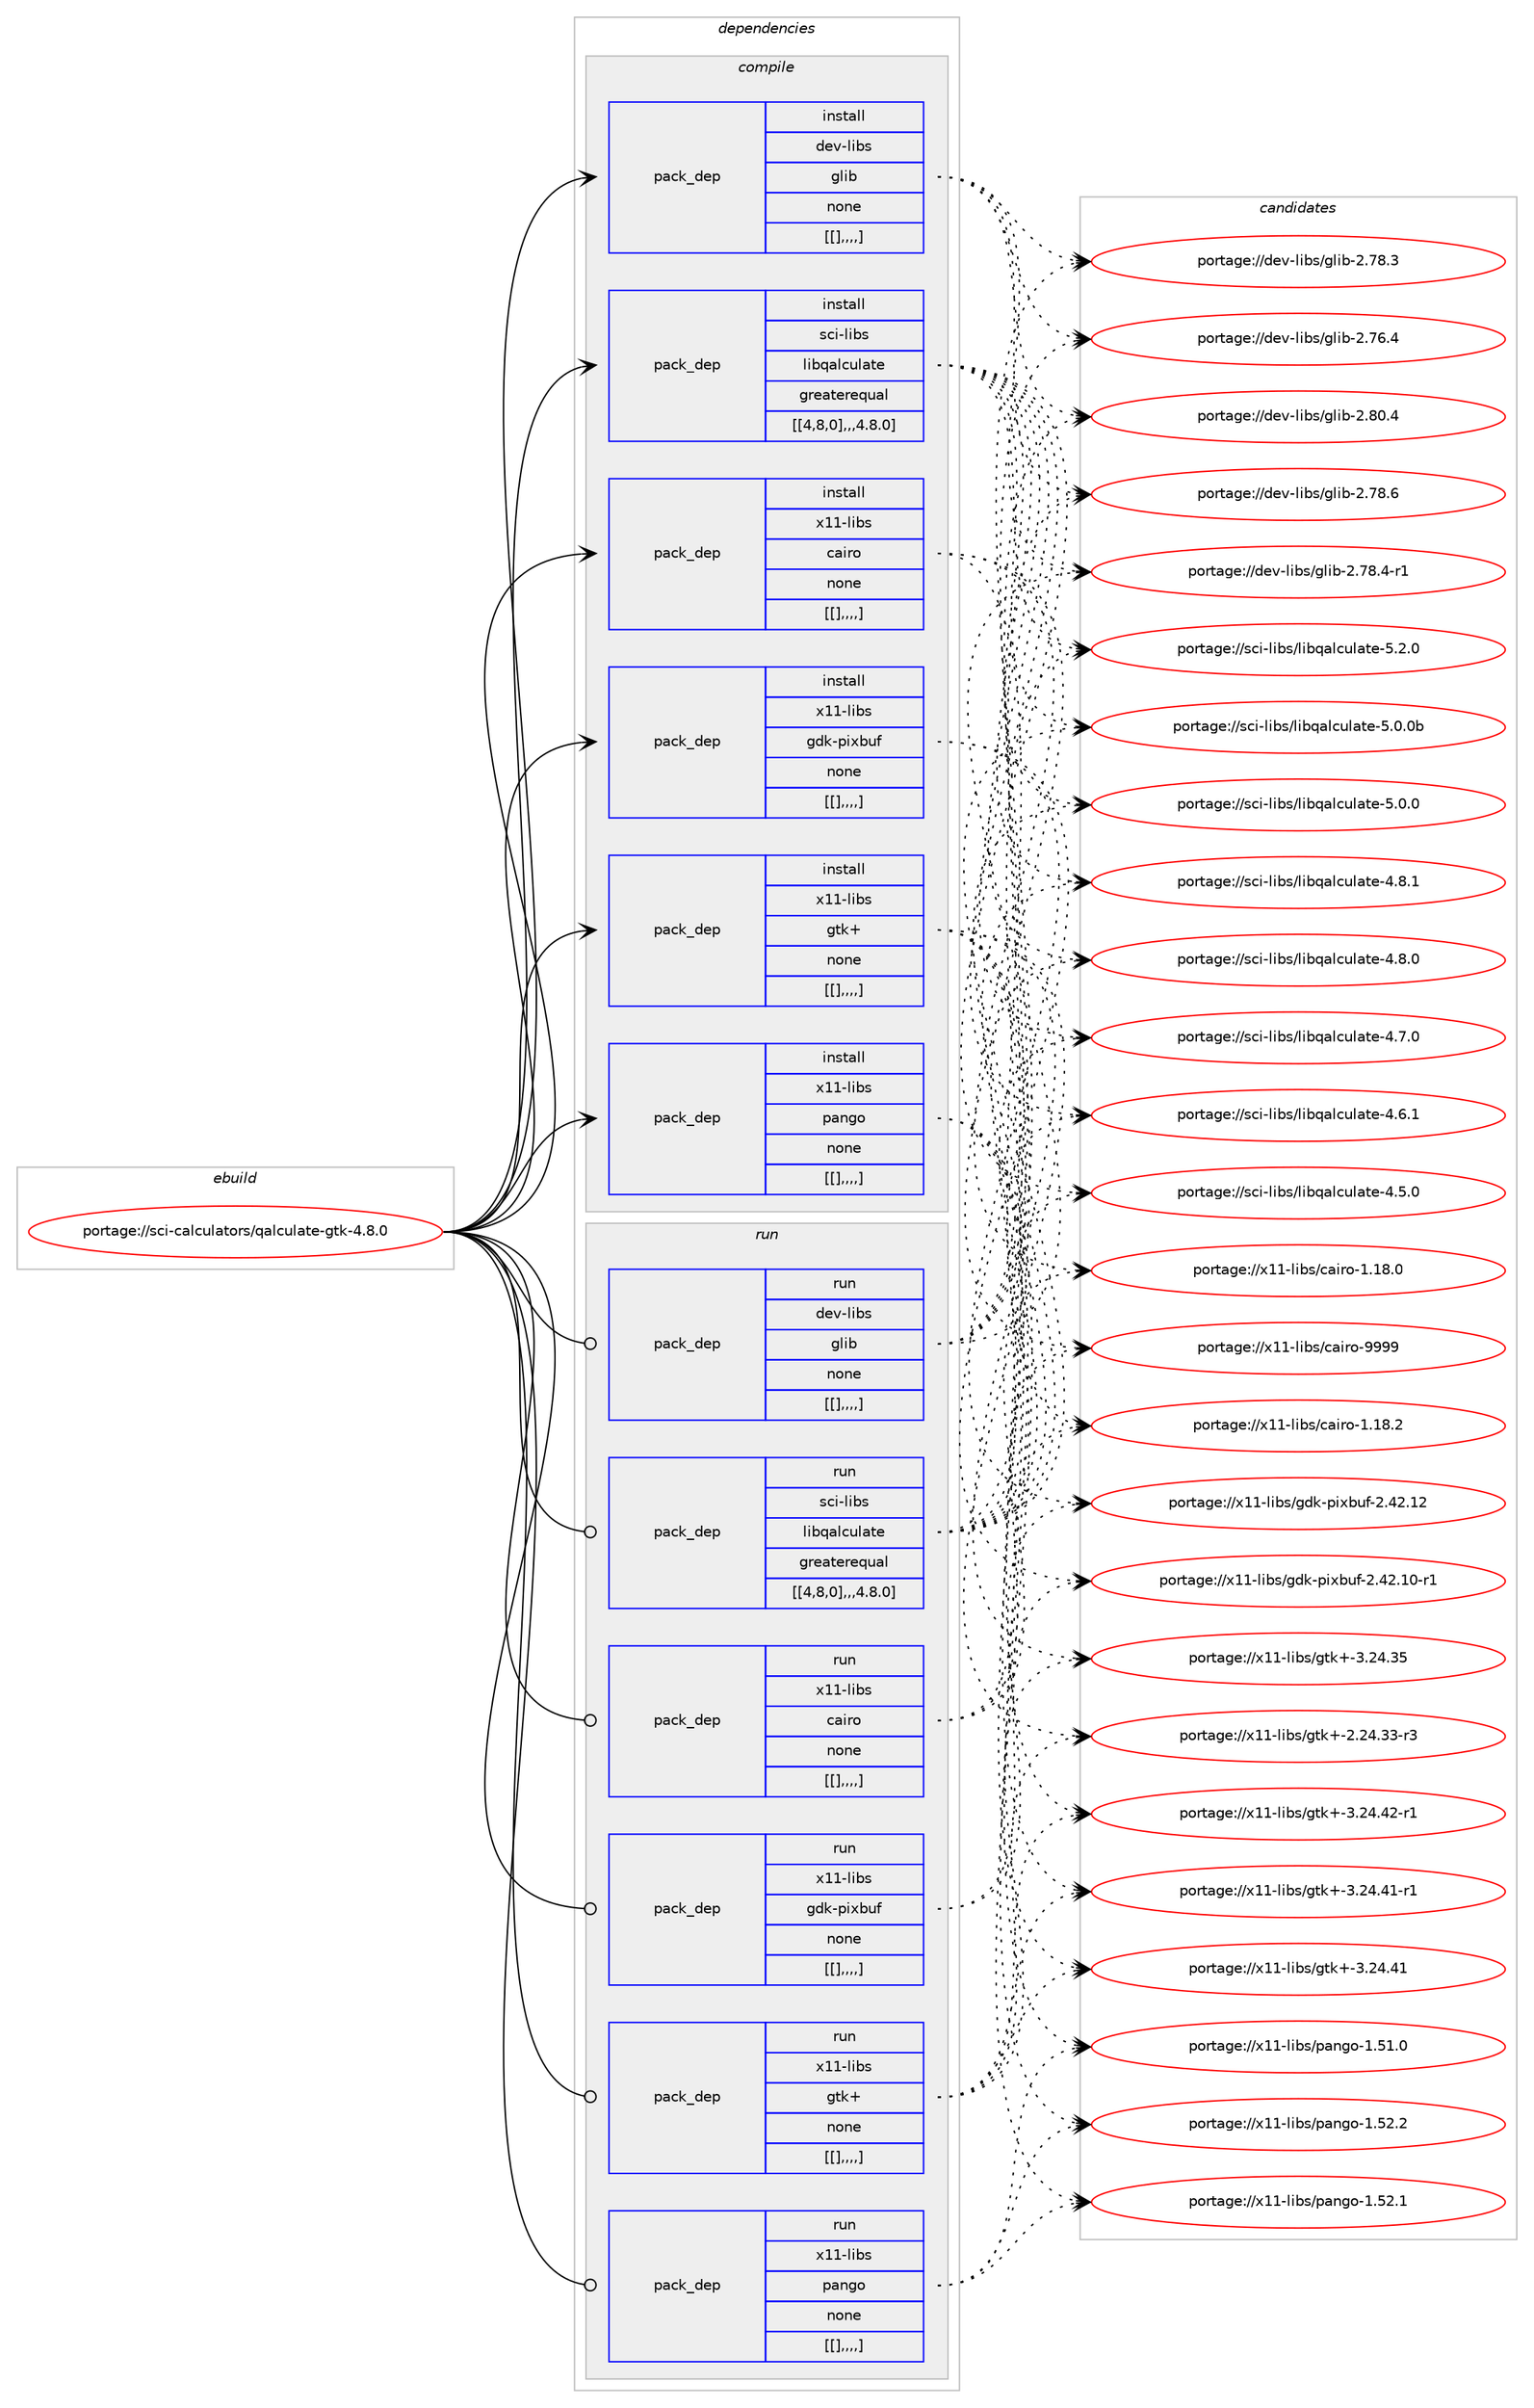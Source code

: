 digraph prolog {

# *************
# Graph options
# *************

newrank=true;
concentrate=true;
compound=true;
graph [rankdir=LR,fontname=Helvetica,fontsize=10,ranksep=1.5];#, ranksep=2.5, nodesep=0.2];
edge  [arrowhead=vee];
node  [fontname=Helvetica,fontsize=10];

# **********
# The ebuild
# **********

subgraph cluster_leftcol {
color=gray;
label=<<i>ebuild</i>>;
id [label="portage://sci-calculators/qalculate-gtk-4.8.0", color=red, width=4, href="../sci-calculators/qalculate-gtk-4.8.0.svg"];
}

# ****************
# The dependencies
# ****************

subgraph cluster_midcol {
color=gray;
label=<<i>dependencies</i>>;
subgraph cluster_compile {
fillcolor="#eeeeee";
style=filled;
label=<<i>compile</i>>;
subgraph pack298348 {
dependency409226 [label=<<TABLE BORDER="0" CELLBORDER="1" CELLSPACING="0" CELLPADDING="4" WIDTH="220"><TR><TD ROWSPAN="6" CELLPADDING="30">pack_dep</TD></TR><TR><TD WIDTH="110">install</TD></TR><TR><TD>dev-libs</TD></TR><TR><TD>glib</TD></TR><TR><TD>none</TD></TR><TR><TD>[[],,,,]</TD></TR></TABLE>>, shape=none, color=blue];
}
id:e -> dependency409226:w [weight=20,style="solid",arrowhead="vee"];
subgraph pack298349 {
dependency409227 [label=<<TABLE BORDER="0" CELLBORDER="1" CELLSPACING="0" CELLPADDING="4" WIDTH="220"><TR><TD ROWSPAN="6" CELLPADDING="30">pack_dep</TD></TR><TR><TD WIDTH="110">install</TD></TR><TR><TD>sci-libs</TD></TR><TR><TD>libqalculate</TD></TR><TR><TD>greaterequal</TD></TR><TR><TD>[[4,8,0],,,4.8.0]</TD></TR></TABLE>>, shape=none, color=blue];
}
id:e -> dependency409227:w [weight=20,style="solid",arrowhead="vee"];
subgraph pack298350 {
dependency409228 [label=<<TABLE BORDER="0" CELLBORDER="1" CELLSPACING="0" CELLPADDING="4" WIDTH="220"><TR><TD ROWSPAN="6" CELLPADDING="30">pack_dep</TD></TR><TR><TD WIDTH="110">install</TD></TR><TR><TD>x11-libs</TD></TR><TR><TD>cairo</TD></TR><TR><TD>none</TD></TR><TR><TD>[[],,,,]</TD></TR></TABLE>>, shape=none, color=blue];
}
id:e -> dependency409228:w [weight=20,style="solid",arrowhead="vee"];
subgraph pack298351 {
dependency409229 [label=<<TABLE BORDER="0" CELLBORDER="1" CELLSPACING="0" CELLPADDING="4" WIDTH="220"><TR><TD ROWSPAN="6" CELLPADDING="30">pack_dep</TD></TR><TR><TD WIDTH="110">install</TD></TR><TR><TD>x11-libs</TD></TR><TR><TD>gdk-pixbuf</TD></TR><TR><TD>none</TD></TR><TR><TD>[[],,,,]</TD></TR></TABLE>>, shape=none, color=blue];
}
id:e -> dependency409229:w [weight=20,style="solid",arrowhead="vee"];
subgraph pack298352 {
dependency409230 [label=<<TABLE BORDER="0" CELLBORDER="1" CELLSPACING="0" CELLPADDING="4" WIDTH="220"><TR><TD ROWSPAN="6" CELLPADDING="30">pack_dep</TD></TR><TR><TD WIDTH="110">install</TD></TR><TR><TD>x11-libs</TD></TR><TR><TD>gtk+</TD></TR><TR><TD>none</TD></TR><TR><TD>[[],,,,]</TD></TR></TABLE>>, shape=none, color=blue];
}
id:e -> dependency409230:w [weight=20,style="solid",arrowhead="vee"];
subgraph pack298353 {
dependency409231 [label=<<TABLE BORDER="0" CELLBORDER="1" CELLSPACING="0" CELLPADDING="4" WIDTH="220"><TR><TD ROWSPAN="6" CELLPADDING="30">pack_dep</TD></TR><TR><TD WIDTH="110">install</TD></TR><TR><TD>x11-libs</TD></TR><TR><TD>pango</TD></TR><TR><TD>none</TD></TR><TR><TD>[[],,,,]</TD></TR></TABLE>>, shape=none, color=blue];
}
id:e -> dependency409231:w [weight=20,style="solid",arrowhead="vee"];
}
subgraph cluster_compileandrun {
fillcolor="#eeeeee";
style=filled;
label=<<i>compile and run</i>>;
}
subgraph cluster_run {
fillcolor="#eeeeee";
style=filled;
label=<<i>run</i>>;
subgraph pack298354 {
dependency409232 [label=<<TABLE BORDER="0" CELLBORDER="1" CELLSPACING="0" CELLPADDING="4" WIDTH="220"><TR><TD ROWSPAN="6" CELLPADDING="30">pack_dep</TD></TR><TR><TD WIDTH="110">run</TD></TR><TR><TD>dev-libs</TD></TR><TR><TD>glib</TD></TR><TR><TD>none</TD></TR><TR><TD>[[],,,,]</TD></TR></TABLE>>, shape=none, color=blue];
}
id:e -> dependency409232:w [weight=20,style="solid",arrowhead="odot"];
subgraph pack298355 {
dependency409233 [label=<<TABLE BORDER="0" CELLBORDER="1" CELLSPACING="0" CELLPADDING="4" WIDTH="220"><TR><TD ROWSPAN="6" CELLPADDING="30">pack_dep</TD></TR><TR><TD WIDTH="110">run</TD></TR><TR><TD>sci-libs</TD></TR><TR><TD>libqalculate</TD></TR><TR><TD>greaterequal</TD></TR><TR><TD>[[4,8,0],,,4.8.0]</TD></TR></TABLE>>, shape=none, color=blue];
}
id:e -> dependency409233:w [weight=20,style="solid",arrowhead="odot"];
subgraph pack298356 {
dependency409234 [label=<<TABLE BORDER="0" CELLBORDER="1" CELLSPACING="0" CELLPADDING="4" WIDTH="220"><TR><TD ROWSPAN="6" CELLPADDING="30">pack_dep</TD></TR><TR><TD WIDTH="110">run</TD></TR><TR><TD>x11-libs</TD></TR><TR><TD>cairo</TD></TR><TR><TD>none</TD></TR><TR><TD>[[],,,,]</TD></TR></TABLE>>, shape=none, color=blue];
}
id:e -> dependency409234:w [weight=20,style="solid",arrowhead="odot"];
subgraph pack298357 {
dependency409235 [label=<<TABLE BORDER="0" CELLBORDER="1" CELLSPACING="0" CELLPADDING="4" WIDTH="220"><TR><TD ROWSPAN="6" CELLPADDING="30">pack_dep</TD></TR><TR><TD WIDTH="110">run</TD></TR><TR><TD>x11-libs</TD></TR><TR><TD>gdk-pixbuf</TD></TR><TR><TD>none</TD></TR><TR><TD>[[],,,,]</TD></TR></TABLE>>, shape=none, color=blue];
}
id:e -> dependency409235:w [weight=20,style="solid",arrowhead="odot"];
subgraph pack298358 {
dependency409236 [label=<<TABLE BORDER="0" CELLBORDER="1" CELLSPACING="0" CELLPADDING="4" WIDTH="220"><TR><TD ROWSPAN="6" CELLPADDING="30">pack_dep</TD></TR><TR><TD WIDTH="110">run</TD></TR><TR><TD>x11-libs</TD></TR><TR><TD>gtk+</TD></TR><TR><TD>none</TD></TR><TR><TD>[[],,,,]</TD></TR></TABLE>>, shape=none, color=blue];
}
id:e -> dependency409236:w [weight=20,style="solid",arrowhead="odot"];
subgraph pack298359 {
dependency409237 [label=<<TABLE BORDER="0" CELLBORDER="1" CELLSPACING="0" CELLPADDING="4" WIDTH="220"><TR><TD ROWSPAN="6" CELLPADDING="30">pack_dep</TD></TR><TR><TD WIDTH="110">run</TD></TR><TR><TD>x11-libs</TD></TR><TR><TD>pango</TD></TR><TR><TD>none</TD></TR><TR><TD>[[],,,,]</TD></TR></TABLE>>, shape=none, color=blue];
}
id:e -> dependency409237:w [weight=20,style="solid",arrowhead="odot"];
}
}

# **************
# The candidates
# **************

subgraph cluster_choices {
rank=same;
color=gray;
label=<<i>candidates</i>>;

subgraph choice298348 {
color=black;
nodesep=1;
choice1001011184510810598115471031081059845504656484652 [label="portage://dev-libs/glib-2.80.4", color=red, width=4,href="../dev-libs/glib-2.80.4.svg"];
choice1001011184510810598115471031081059845504655564654 [label="portage://dev-libs/glib-2.78.6", color=red, width=4,href="../dev-libs/glib-2.78.6.svg"];
choice10010111845108105981154710310810598455046555646524511449 [label="portage://dev-libs/glib-2.78.4-r1", color=red, width=4,href="../dev-libs/glib-2.78.4-r1.svg"];
choice1001011184510810598115471031081059845504655564651 [label="portage://dev-libs/glib-2.78.3", color=red, width=4,href="../dev-libs/glib-2.78.3.svg"];
choice1001011184510810598115471031081059845504655544652 [label="portage://dev-libs/glib-2.76.4", color=red, width=4,href="../dev-libs/glib-2.76.4.svg"];
dependency409226:e -> choice1001011184510810598115471031081059845504656484652:w [style=dotted,weight="100"];
dependency409226:e -> choice1001011184510810598115471031081059845504655564654:w [style=dotted,weight="100"];
dependency409226:e -> choice10010111845108105981154710310810598455046555646524511449:w [style=dotted,weight="100"];
dependency409226:e -> choice1001011184510810598115471031081059845504655564651:w [style=dotted,weight="100"];
dependency409226:e -> choice1001011184510810598115471031081059845504655544652:w [style=dotted,weight="100"];
}
subgraph choice298349 {
color=black;
nodesep=1;
choice1159910545108105981154710810598113971089911710897116101455346504648 [label="portage://sci-libs/libqalculate-5.2.0", color=red, width=4,href="../sci-libs/libqalculate-5.2.0.svg"];
choice115991054510810598115471081059811397108991171089711610145534648464898 [label="portage://sci-libs/libqalculate-5.0.0b", color=red, width=4,href="../sci-libs/libqalculate-5.0.0b.svg"];
choice1159910545108105981154710810598113971089911710897116101455346484648 [label="portage://sci-libs/libqalculate-5.0.0", color=red, width=4,href="../sci-libs/libqalculate-5.0.0.svg"];
choice1159910545108105981154710810598113971089911710897116101455246564649 [label="portage://sci-libs/libqalculate-4.8.1", color=red, width=4,href="../sci-libs/libqalculate-4.8.1.svg"];
choice1159910545108105981154710810598113971089911710897116101455246564648 [label="portage://sci-libs/libqalculate-4.8.0", color=red, width=4,href="../sci-libs/libqalculate-4.8.0.svg"];
choice1159910545108105981154710810598113971089911710897116101455246554648 [label="portage://sci-libs/libqalculate-4.7.0", color=red, width=4,href="../sci-libs/libqalculate-4.7.0.svg"];
choice1159910545108105981154710810598113971089911710897116101455246544649 [label="portage://sci-libs/libqalculate-4.6.1", color=red, width=4,href="../sci-libs/libqalculate-4.6.1.svg"];
choice1159910545108105981154710810598113971089911710897116101455246534648 [label="portage://sci-libs/libqalculate-4.5.0", color=red, width=4,href="../sci-libs/libqalculate-4.5.0.svg"];
dependency409227:e -> choice1159910545108105981154710810598113971089911710897116101455346504648:w [style=dotted,weight="100"];
dependency409227:e -> choice115991054510810598115471081059811397108991171089711610145534648464898:w [style=dotted,weight="100"];
dependency409227:e -> choice1159910545108105981154710810598113971089911710897116101455346484648:w [style=dotted,weight="100"];
dependency409227:e -> choice1159910545108105981154710810598113971089911710897116101455246564649:w [style=dotted,weight="100"];
dependency409227:e -> choice1159910545108105981154710810598113971089911710897116101455246564648:w [style=dotted,weight="100"];
dependency409227:e -> choice1159910545108105981154710810598113971089911710897116101455246554648:w [style=dotted,weight="100"];
dependency409227:e -> choice1159910545108105981154710810598113971089911710897116101455246544649:w [style=dotted,weight="100"];
dependency409227:e -> choice1159910545108105981154710810598113971089911710897116101455246534648:w [style=dotted,weight="100"];
}
subgraph choice298350 {
color=black;
nodesep=1;
choice120494945108105981154799971051141114557575757 [label="portage://x11-libs/cairo-9999", color=red, width=4,href="../x11-libs/cairo-9999.svg"];
choice1204949451081059811547999710511411145494649564650 [label="portage://x11-libs/cairo-1.18.2", color=red, width=4,href="../x11-libs/cairo-1.18.2.svg"];
choice1204949451081059811547999710511411145494649564648 [label="portage://x11-libs/cairo-1.18.0", color=red, width=4,href="../x11-libs/cairo-1.18.0.svg"];
dependency409228:e -> choice120494945108105981154799971051141114557575757:w [style=dotted,weight="100"];
dependency409228:e -> choice1204949451081059811547999710511411145494649564650:w [style=dotted,weight="100"];
dependency409228:e -> choice1204949451081059811547999710511411145494649564648:w [style=dotted,weight="100"];
}
subgraph choice298351 {
color=black;
nodesep=1;
choice120494945108105981154710310010745112105120981171024550465250464950 [label="portage://x11-libs/gdk-pixbuf-2.42.12", color=red, width=4,href="../x11-libs/gdk-pixbuf-2.42.12.svg"];
choice1204949451081059811547103100107451121051209811710245504652504649484511449 [label="portage://x11-libs/gdk-pixbuf-2.42.10-r1", color=red, width=4,href="../x11-libs/gdk-pixbuf-2.42.10-r1.svg"];
dependency409229:e -> choice120494945108105981154710310010745112105120981171024550465250464950:w [style=dotted,weight="100"];
dependency409229:e -> choice1204949451081059811547103100107451121051209811710245504652504649484511449:w [style=dotted,weight="100"];
}
subgraph choice298352 {
color=black;
nodesep=1;
choice12049494510810598115471031161074345514650524652504511449 [label="portage://x11-libs/gtk+-3.24.42-r1", color=red, width=4,href="../x11-libs/gtk+-3.24.42-r1.svg"];
choice12049494510810598115471031161074345514650524652494511449 [label="portage://x11-libs/gtk+-3.24.41-r1", color=red, width=4,href="../x11-libs/gtk+-3.24.41-r1.svg"];
choice1204949451081059811547103116107434551465052465249 [label="portage://x11-libs/gtk+-3.24.41", color=red, width=4,href="../x11-libs/gtk+-3.24.41.svg"];
choice1204949451081059811547103116107434551465052465153 [label="portage://x11-libs/gtk+-3.24.35", color=red, width=4,href="../x11-libs/gtk+-3.24.35.svg"];
choice12049494510810598115471031161074345504650524651514511451 [label="portage://x11-libs/gtk+-2.24.33-r3", color=red, width=4,href="../x11-libs/gtk+-2.24.33-r3.svg"];
dependency409230:e -> choice12049494510810598115471031161074345514650524652504511449:w [style=dotted,weight="100"];
dependency409230:e -> choice12049494510810598115471031161074345514650524652494511449:w [style=dotted,weight="100"];
dependency409230:e -> choice1204949451081059811547103116107434551465052465249:w [style=dotted,weight="100"];
dependency409230:e -> choice1204949451081059811547103116107434551465052465153:w [style=dotted,weight="100"];
dependency409230:e -> choice12049494510810598115471031161074345504650524651514511451:w [style=dotted,weight="100"];
}
subgraph choice298353 {
color=black;
nodesep=1;
choice12049494510810598115471129711010311145494653504650 [label="portage://x11-libs/pango-1.52.2", color=red, width=4,href="../x11-libs/pango-1.52.2.svg"];
choice12049494510810598115471129711010311145494653504649 [label="portage://x11-libs/pango-1.52.1", color=red, width=4,href="../x11-libs/pango-1.52.1.svg"];
choice12049494510810598115471129711010311145494653494648 [label="portage://x11-libs/pango-1.51.0", color=red, width=4,href="../x11-libs/pango-1.51.0.svg"];
dependency409231:e -> choice12049494510810598115471129711010311145494653504650:w [style=dotted,weight="100"];
dependency409231:e -> choice12049494510810598115471129711010311145494653504649:w [style=dotted,weight="100"];
dependency409231:e -> choice12049494510810598115471129711010311145494653494648:w [style=dotted,weight="100"];
}
subgraph choice298354 {
color=black;
nodesep=1;
choice1001011184510810598115471031081059845504656484652 [label="portage://dev-libs/glib-2.80.4", color=red, width=4,href="../dev-libs/glib-2.80.4.svg"];
choice1001011184510810598115471031081059845504655564654 [label="portage://dev-libs/glib-2.78.6", color=red, width=4,href="../dev-libs/glib-2.78.6.svg"];
choice10010111845108105981154710310810598455046555646524511449 [label="portage://dev-libs/glib-2.78.4-r1", color=red, width=4,href="../dev-libs/glib-2.78.4-r1.svg"];
choice1001011184510810598115471031081059845504655564651 [label="portage://dev-libs/glib-2.78.3", color=red, width=4,href="../dev-libs/glib-2.78.3.svg"];
choice1001011184510810598115471031081059845504655544652 [label="portage://dev-libs/glib-2.76.4", color=red, width=4,href="../dev-libs/glib-2.76.4.svg"];
dependency409232:e -> choice1001011184510810598115471031081059845504656484652:w [style=dotted,weight="100"];
dependency409232:e -> choice1001011184510810598115471031081059845504655564654:w [style=dotted,weight="100"];
dependency409232:e -> choice10010111845108105981154710310810598455046555646524511449:w [style=dotted,weight="100"];
dependency409232:e -> choice1001011184510810598115471031081059845504655564651:w [style=dotted,weight="100"];
dependency409232:e -> choice1001011184510810598115471031081059845504655544652:w [style=dotted,weight="100"];
}
subgraph choice298355 {
color=black;
nodesep=1;
choice1159910545108105981154710810598113971089911710897116101455346504648 [label="portage://sci-libs/libqalculate-5.2.0", color=red, width=4,href="../sci-libs/libqalculate-5.2.0.svg"];
choice115991054510810598115471081059811397108991171089711610145534648464898 [label="portage://sci-libs/libqalculate-5.0.0b", color=red, width=4,href="../sci-libs/libqalculate-5.0.0b.svg"];
choice1159910545108105981154710810598113971089911710897116101455346484648 [label="portage://sci-libs/libqalculate-5.0.0", color=red, width=4,href="../sci-libs/libqalculate-5.0.0.svg"];
choice1159910545108105981154710810598113971089911710897116101455246564649 [label="portage://sci-libs/libqalculate-4.8.1", color=red, width=4,href="../sci-libs/libqalculate-4.8.1.svg"];
choice1159910545108105981154710810598113971089911710897116101455246564648 [label="portage://sci-libs/libqalculate-4.8.0", color=red, width=4,href="../sci-libs/libqalculate-4.8.0.svg"];
choice1159910545108105981154710810598113971089911710897116101455246554648 [label="portage://sci-libs/libqalculate-4.7.0", color=red, width=4,href="../sci-libs/libqalculate-4.7.0.svg"];
choice1159910545108105981154710810598113971089911710897116101455246544649 [label="portage://sci-libs/libqalculate-4.6.1", color=red, width=4,href="../sci-libs/libqalculate-4.6.1.svg"];
choice1159910545108105981154710810598113971089911710897116101455246534648 [label="portage://sci-libs/libqalculate-4.5.0", color=red, width=4,href="../sci-libs/libqalculate-4.5.0.svg"];
dependency409233:e -> choice1159910545108105981154710810598113971089911710897116101455346504648:w [style=dotted,weight="100"];
dependency409233:e -> choice115991054510810598115471081059811397108991171089711610145534648464898:w [style=dotted,weight="100"];
dependency409233:e -> choice1159910545108105981154710810598113971089911710897116101455346484648:w [style=dotted,weight="100"];
dependency409233:e -> choice1159910545108105981154710810598113971089911710897116101455246564649:w [style=dotted,weight="100"];
dependency409233:e -> choice1159910545108105981154710810598113971089911710897116101455246564648:w [style=dotted,weight="100"];
dependency409233:e -> choice1159910545108105981154710810598113971089911710897116101455246554648:w [style=dotted,weight="100"];
dependency409233:e -> choice1159910545108105981154710810598113971089911710897116101455246544649:w [style=dotted,weight="100"];
dependency409233:e -> choice1159910545108105981154710810598113971089911710897116101455246534648:w [style=dotted,weight="100"];
}
subgraph choice298356 {
color=black;
nodesep=1;
choice120494945108105981154799971051141114557575757 [label="portage://x11-libs/cairo-9999", color=red, width=4,href="../x11-libs/cairo-9999.svg"];
choice1204949451081059811547999710511411145494649564650 [label="portage://x11-libs/cairo-1.18.2", color=red, width=4,href="../x11-libs/cairo-1.18.2.svg"];
choice1204949451081059811547999710511411145494649564648 [label="portage://x11-libs/cairo-1.18.0", color=red, width=4,href="../x11-libs/cairo-1.18.0.svg"];
dependency409234:e -> choice120494945108105981154799971051141114557575757:w [style=dotted,weight="100"];
dependency409234:e -> choice1204949451081059811547999710511411145494649564650:w [style=dotted,weight="100"];
dependency409234:e -> choice1204949451081059811547999710511411145494649564648:w [style=dotted,weight="100"];
}
subgraph choice298357 {
color=black;
nodesep=1;
choice120494945108105981154710310010745112105120981171024550465250464950 [label="portage://x11-libs/gdk-pixbuf-2.42.12", color=red, width=4,href="../x11-libs/gdk-pixbuf-2.42.12.svg"];
choice1204949451081059811547103100107451121051209811710245504652504649484511449 [label="portage://x11-libs/gdk-pixbuf-2.42.10-r1", color=red, width=4,href="../x11-libs/gdk-pixbuf-2.42.10-r1.svg"];
dependency409235:e -> choice120494945108105981154710310010745112105120981171024550465250464950:w [style=dotted,weight="100"];
dependency409235:e -> choice1204949451081059811547103100107451121051209811710245504652504649484511449:w [style=dotted,weight="100"];
}
subgraph choice298358 {
color=black;
nodesep=1;
choice12049494510810598115471031161074345514650524652504511449 [label="portage://x11-libs/gtk+-3.24.42-r1", color=red, width=4,href="../x11-libs/gtk+-3.24.42-r1.svg"];
choice12049494510810598115471031161074345514650524652494511449 [label="portage://x11-libs/gtk+-3.24.41-r1", color=red, width=4,href="../x11-libs/gtk+-3.24.41-r1.svg"];
choice1204949451081059811547103116107434551465052465249 [label="portage://x11-libs/gtk+-3.24.41", color=red, width=4,href="../x11-libs/gtk+-3.24.41.svg"];
choice1204949451081059811547103116107434551465052465153 [label="portage://x11-libs/gtk+-3.24.35", color=red, width=4,href="../x11-libs/gtk+-3.24.35.svg"];
choice12049494510810598115471031161074345504650524651514511451 [label="portage://x11-libs/gtk+-2.24.33-r3", color=red, width=4,href="../x11-libs/gtk+-2.24.33-r3.svg"];
dependency409236:e -> choice12049494510810598115471031161074345514650524652504511449:w [style=dotted,weight="100"];
dependency409236:e -> choice12049494510810598115471031161074345514650524652494511449:w [style=dotted,weight="100"];
dependency409236:e -> choice1204949451081059811547103116107434551465052465249:w [style=dotted,weight="100"];
dependency409236:e -> choice1204949451081059811547103116107434551465052465153:w [style=dotted,weight="100"];
dependency409236:e -> choice12049494510810598115471031161074345504650524651514511451:w [style=dotted,weight="100"];
}
subgraph choice298359 {
color=black;
nodesep=1;
choice12049494510810598115471129711010311145494653504650 [label="portage://x11-libs/pango-1.52.2", color=red, width=4,href="../x11-libs/pango-1.52.2.svg"];
choice12049494510810598115471129711010311145494653504649 [label="portage://x11-libs/pango-1.52.1", color=red, width=4,href="../x11-libs/pango-1.52.1.svg"];
choice12049494510810598115471129711010311145494653494648 [label="portage://x11-libs/pango-1.51.0", color=red, width=4,href="../x11-libs/pango-1.51.0.svg"];
dependency409237:e -> choice12049494510810598115471129711010311145494653504650:w [style=dotted,weight="100"];
dependency409237:e -> choice12049494510810598115471129711010311145494653504649:w [style=dotted,weight="100"];
dependency409237:e -> choice12049494510810598115471129711010311145494653494648:w [style=dotted,weight="100"];
}
}

}
